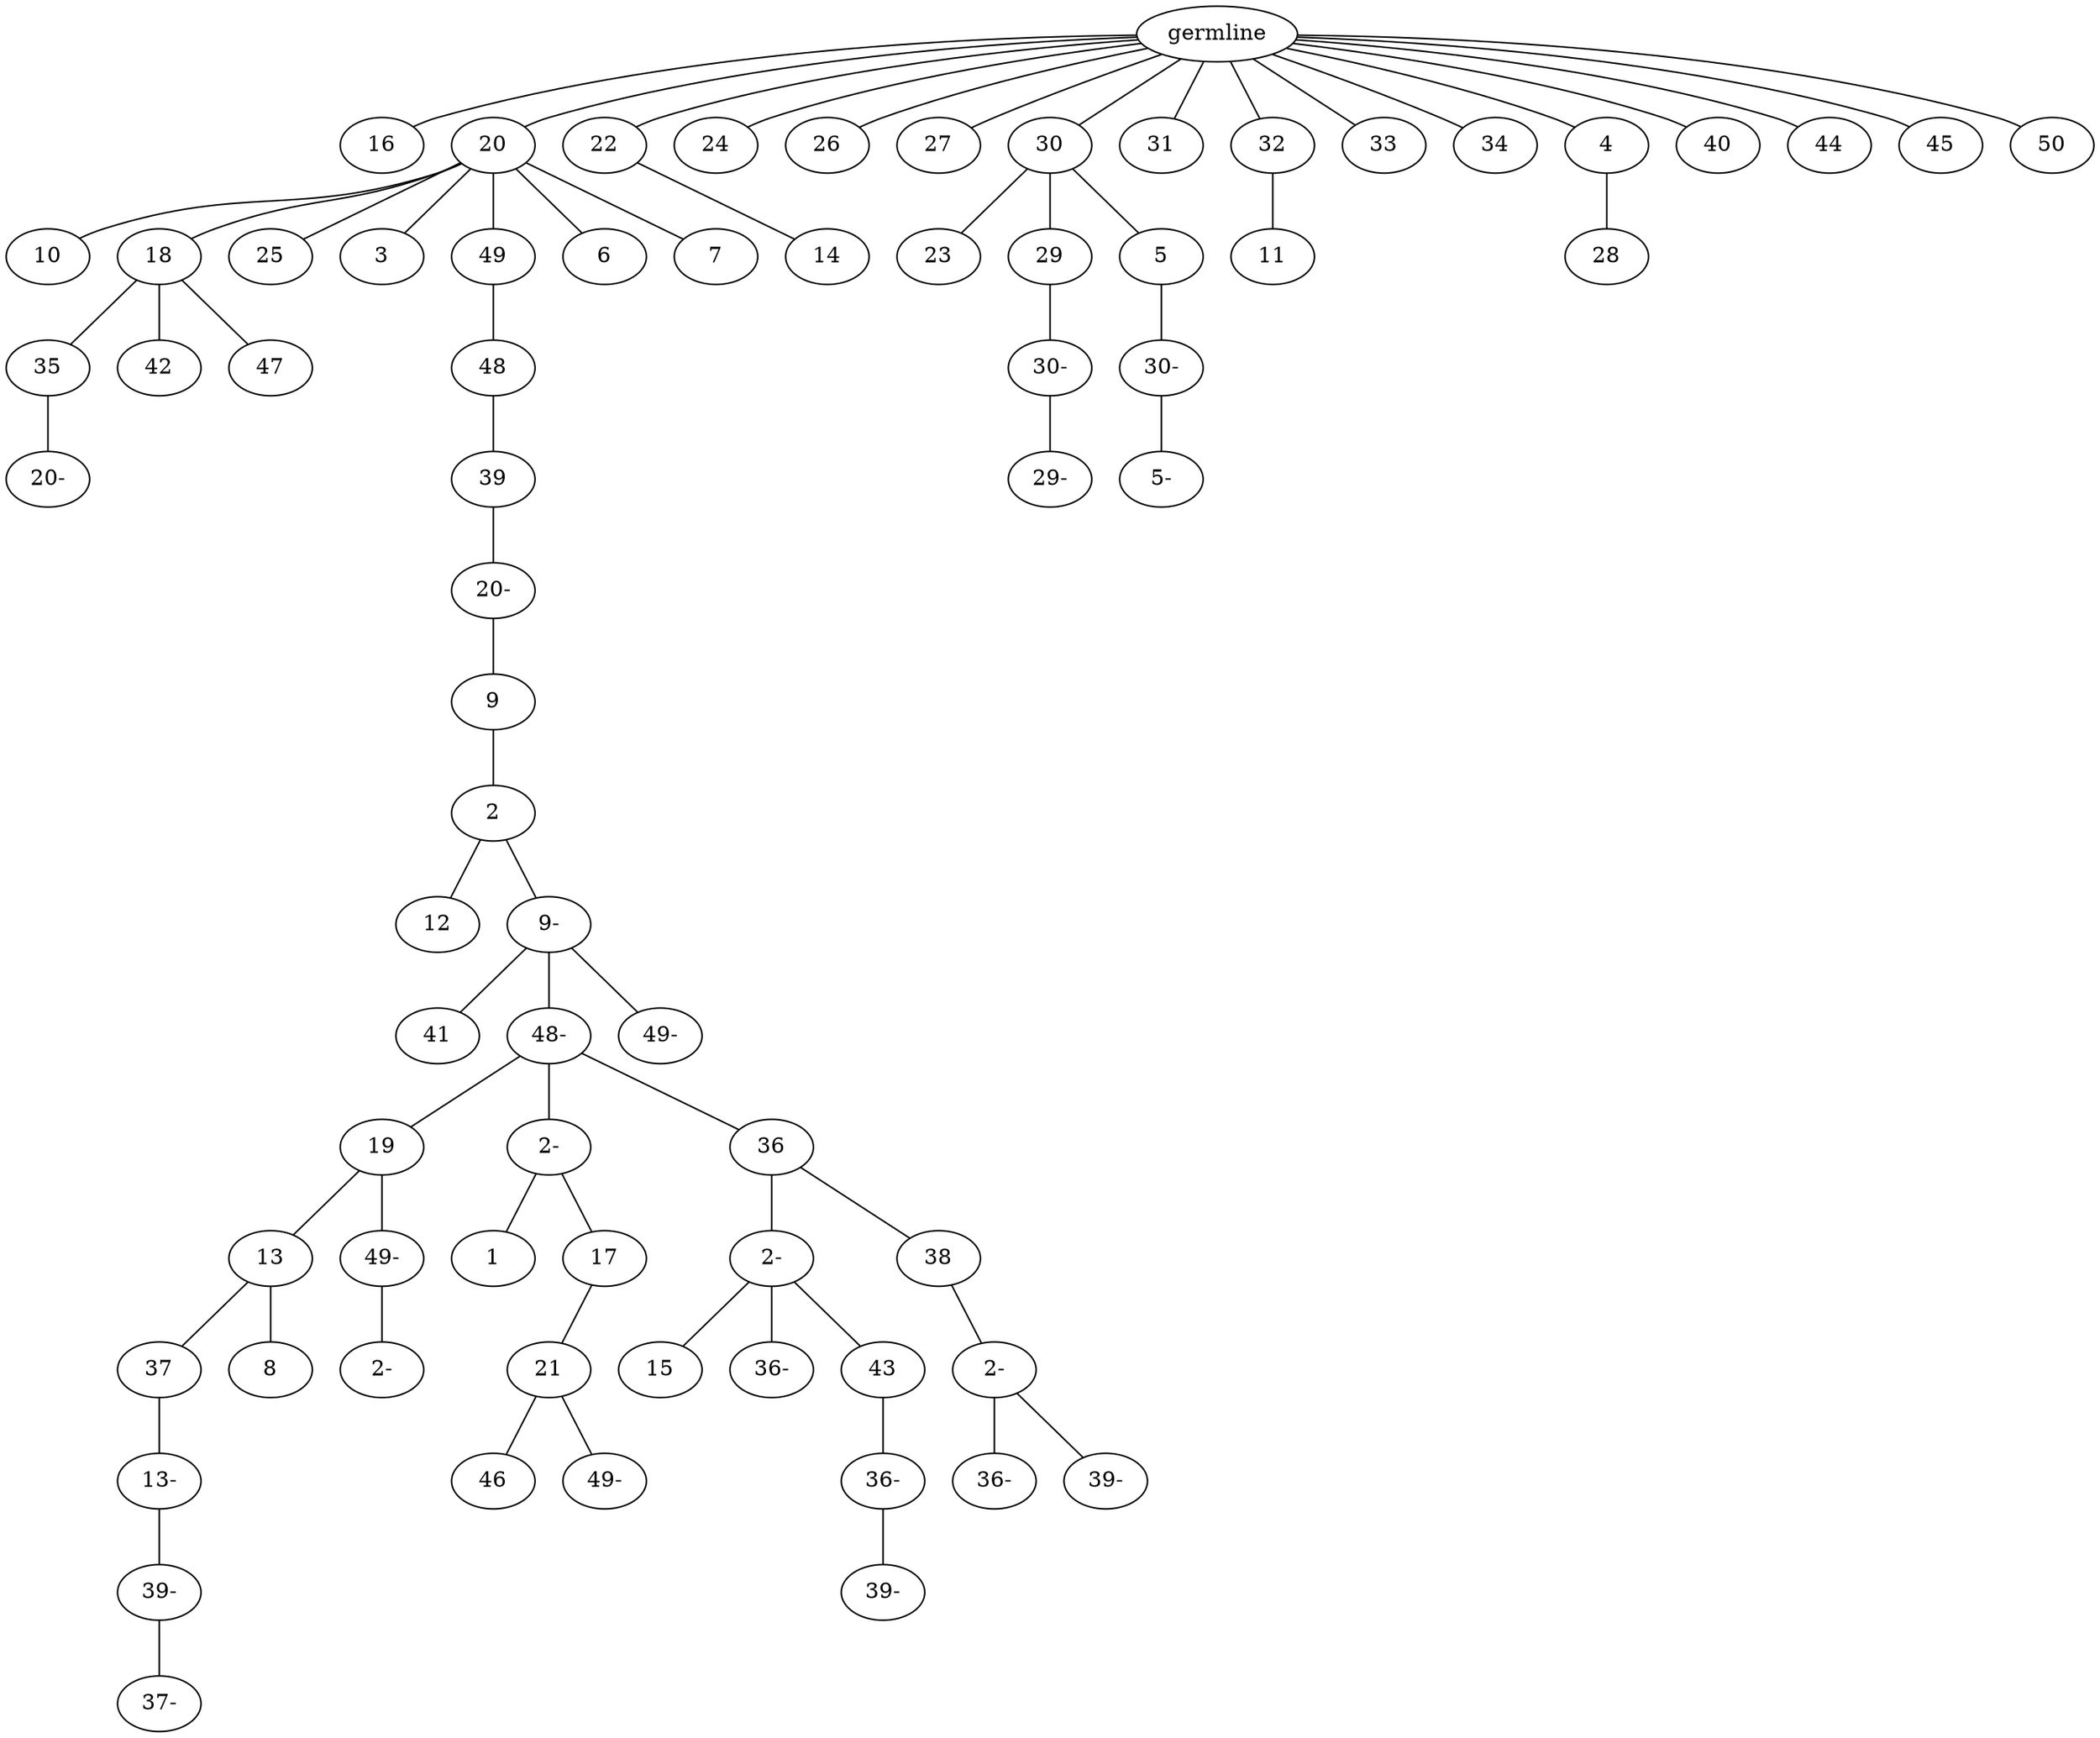 graph tree {
    "140351468612816" [label="germline"];
    "140351467230640" [label="16"];
    "140351467233040" [label="20"];
    "140351467231936" [label="10"];
    "140351467232128" [label="18"];
    "140351467232560" [label="35"];
    "140351467230160" [label="20-"];
    "140351467229728" [label="42"];
    "140351467231792" [label="47"];
    "140351467231312" [label="25"];
    "140351467231504" [label="3"];
    "140351467229632" [label="49"];
    "140351467229776" [label="48"];
    "140351467231840" [label="39"];
    "140351467231024" [label="20-"];
    "140351467241424" [label="9"];
    "140351467238592" [label="2"];
    "140351467239216" [label="12"];
    "140351467239792" [label="9-"];
    "140351467237728" [label="41"];
    "140351467241040" [label="48-"];
    "140351467238064" [label="19"];
    "140351467239168" [label="13"];
    "140351467238352" [label="37"];
    "140351467239600" [label="13-"];
    "140351467238640" [label="39-"];
    "140351467240032" [label="37-"];
    "140351467240464" [label="8"];
    "140351467239072" [label="49-"];
    "140351467234160" [label="2-"];
    "140351467239264" [label="2-"];
    "140351467237776" [label="1"];
    "140351467240560" [label="17"];
    "140351467237968" [label="21"];
    "140351467239456" [label="46"];
    "140351467237584" [label="49-"];
    "140351467238400" [label="36"];
    "140351467239120" [label="2-"];
    "140351467238832" [label="15"];
    "140351467241136" [label="36-"];
    "140351467241184" [label="43"];
    "140351467240176" [label="36-"];
    "140351468761872" [label="39-"];
    "140351467238016" [label="38"];
    "140351467237440" [label="2-"];
    "140351468762352" [label="36-"];
    "140351468761536" [label="39-"];
    "140351467239360" [label="49-"];
    "140351467230448" [label="6"];
    "140351467229680" [label="7"];
    "140351467230880" [label="22"];
    "140351467232464" [label="14"];
    "140351467232944" [label="24"];
    "140351467232224" [label="26"];
    "140351467232704" [label="27"];
    "140351467230496" [label="30"];
    "140351467237488" [label="23"];
    "140351467239312" [label="29"];
    "140351467239888" [label="30-"];
    "140351467241232" [label="29-"];
    "140351467240416" [label="5"];
    "140351467237920" [label="30-"];
    "140351467241376" [label="5-"];
    "140351467230544" [label="31"];
    "140351467232752" [label="32"];
    "140351467237824" [label="11"];
    "140351467231264" [label="33"];
    "140351467240656" [label="34"];
    "140351467240512" [label="4"];
    "140351468762592" [label="28"];
    "140351467240368" [label="40"];
    "140351467240848" [label="44"];
    "140351468762880" [label="45"];
    "140351468762400" [label="50"];
    "140351468612816" -- "140351467230640";
    "140351468612816" -- "140351467233040";
    "140351468612816" -- "140351467230880";
    "140351468612816" -- "140351467232944";
    "140351468612816" -- "140351467232224";
    "140351468612816" -- "140351467232704";
    "140351468612816" -- "140351467230496";
    "140351468612816" -- "140351467230544";
    "140351468612816" -- "140351467232752";
    "140351468612816" -- "140351467231264";
    "140351468612816" -- "140351467240656";
    "140351468612816" -- "140351467240512";
    "140351468612816" -- "140351467240368";
    "140351468612816" -- "140351467240848";
    "140351468612816" -- "140351468762880";
    "140351468612816" -- "140351468762400";
    "140351467233040" -- "140351467231936";
    "140351467233040" -- "140351467232128";
    "140351467233040" -- "140351467231312";
    "140351467233040" -- "140351467231504";
    "140351467233040" -- "140351467229632";
    "140351467233040" -- "140351467230448";
    "140351467233040" -- "140351467229680";
    "140351467232128" -- "140351467232560";
    "140351467232128" -- "140351467229728";
    "140351467232128" -- "140351467231792";
    "140351467232560" -- "140351467230160";
    "140351467229632" -- "140351467229776";
    "140351467229776" -- "140351467231840";
    "140351467231840" -- "140351467231024";
    "140351467231024" -- "140351467241424";
    "140351467241424" -- "140351467238592";
    "140351467238592" -- "140351467239216";
    "140351467238592" -- "140351467239792";
    "140351467239792" -- "140351467237728";
    "140351467239792" -- "140351467241040";
    "140351467239792" -- "140351467239360";
    "140351467241040" -- "140351467238064";
    "140351467241040" -- "140351467239264";
    "140351467241040" -- "140351467238400";
    "140351467238064" -- "140351467239168";
    "140351467238064" -- "140351467239072";
    "140351467239168" -- "140351467238352";
    "140351467239168" -- "140351467240464";
    "140351467238352" -- "140351467239600";
    "140351467239600" -- "140351467238640";
    "140351467238640" -- "140351467240032";
    "140351467239072" -- "140351467234160";
    "140351467239264" -- "140351467237776";
    "140351467239264" -- "140351467240560";
    "140351467240560" -- "140351467237968";
    "140351467237968" -- "140351467239456";
    "140351467237968" -- "140351467237584";
    "140351467238400" -- "140351467239120";
    "140351467238400" -- "140351467238016";
    "140351467239120" -- "140351467238832";
    "140351467239120" -- "140351467241136";
    "140351467239120" -- "140351467241184";
    "140351467241184" -- "140351467240176";
    "140351467240176" -- "140351468761872";
    "140351467238016" -- "140351467237440";
    "140351467237440" -- "140351468762352";
    "140351467237440" -- "140351468761536";
    "140351467230880" -- "140351467232464";
    "140351467230496" -- "140351467237488";
    "140351467230496" -- "140351467239312";
    "140351467230496" -- "140351467240416";
    "140351467239312" -- "140351467239888";
    "140351467239888" -- "140351467241232";
    "140351467240416" -- "140351467237920";
    "140351467237920" -- "140351467241376";
    "140351467232752" -- "140351467237824";
    "140351467240512" -- "140351468762592";
}
